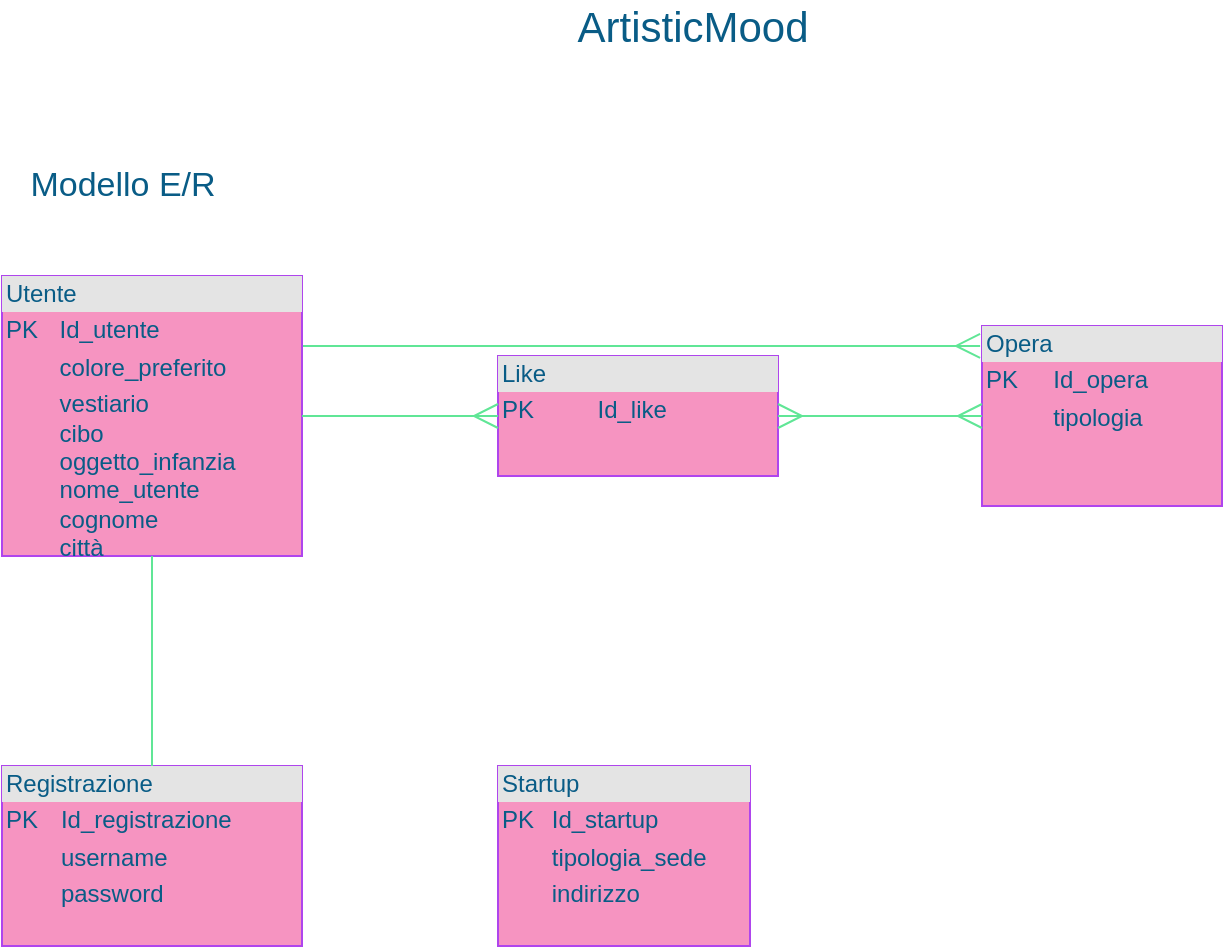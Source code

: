 <mxfile version="14.6.10" type="github">
  <diagram id="YEk6cOGVzoyI47wU4SEu" name="Page-1">
    <mxGraphModel dx="868" dy="1651" grid="1" gridSize="10" guides="1" tooltips="1" connect="1" arrows="1" fold="1" page="1" pageScale="1" pageWidth="827" pageHeight="1169" math="0" shadow="0">
      <root>
        <mxCell id="0" />
        <mxCell id="1" parent="0" />
        <mxCell id="8U3308qfGjmyrE-gQlcl-3" style="edgeStyle=orthogonalEdgeStyle;curved=0;rounded=1;sketch=0;orthogonalLoop=1;jettySize=auto;html=1;exitX=1;exitY=0.25;exitDx=0;exitDy=0;entryX=-0.008;entryY=0.111;entryDx=0;entryDy=0;entryPerimeter=0;fontColor=#095C86;strokeColor=#60E696;fillColor=#F694C1;endArrow=ERmany;endFill=0;endSize=10;" edge="1" parent="1" source="72-EGqW2jPlPPwS6QdKg-2" target="72-EGqW2jPlPPwS6QdKg-3">
          <mxGeometry relative="1" as="geometry" />
        </mxCell>
        <mxCell id="72-EGqW2jPlPPwS6QdKg-2" value="&lt;div style=&quot;box-sizing: border-box ; width: 100% ; background: #e4e4e4 ; padding: 2px&quot;&gt;Utente&lt;/div&gt;&lt;table style=&quot;width: 100% ; font-size: 1em&quot; cellpadding=&quot;2&quot; cellspacing=&quot;0&quot;&gt;&lt;tbody&gt;&lt;tr&gt;&lt;td&gt;PK&lt;/td&gt;&lt;td&gt;Id_utente&lt;/td&gt;&lt;/tr&gt;&lt;tr&gt;&lt;td&gt;&lt;br&gt;&lt;/td&gt;&lt;td&gt;colore_preferito&lt;/td&gt;&lt;/tr&gt;&lt;tr&gt;&lt;td&gt;&lt;/td&gt;&lt;td&gt;vestiario&lt;br&gt;cibo&lt;br&gt;oggetto_infanzia&lt;br&gt;nome_utente&lt;br&gt;cognome&lt;br&gt;città&lt;/td&gt;&lt;/tr&gt;&lt;/tbody&gt;&lt;/table&gt;" style="verticalAlign=top;align=left;overflow=fill;html=1;fillColor=#F694C1;strokeColor=#AF45ED;fontColor=#095C86;" parent="1" vertex="1">
          <mxGeometry x="40" y="35" width="150" height="140" as="geometry" />
        </mxCell>
        <mxCell id="72-EGqW2jPlPPwS6QdKg-3" value="&lt;div style=&quot;box-sizing: border-box ; width: 100% ; background: #e4e4e4 ; padding: 2px&quot;&gt;Opera&lt;/div&gt;&lt;table style=&quot;width: 100% ; font-size: 1em&quot; cellpadding=&quot;2&quot; cellspacing=&quot;0&quot;&gt;&lt;tbody&gt;&lt;tr&gt;&lt;td&gt;PK&lt;/td&gt;&lt;td&gt;Id_opera&lt;/td&gt;&lt;/tr&gt;&lt;tr&gt;&lt;td&gt;&lt;br&gt;&lt;/td&gt;&lt;td&gt;tipologia&lt;/td&gt;&lt;/tr&gt;&lt;tr&gt;&lt;td&gt;&lt;/td&gt;&lt;td&gt;&lt;br&gt;&lt;/td&gt;&lt;/tr&gt;&lt;/tbody&gt;&lt;/table&gt;" style="verticalAlign=top;align=left;overflow=fill;html=1;fillColor=#F694C1;strokeColor=#AF45ED;fontColor=#095C86;" parent="1" vertex="1">
          <mxGeometry x="530" y="60" width="120" height="90" as="geometry" />
        </mxCell>
        <mxCell id="72-EGqW2jPlPPwS6QdKg-4" value="&lt;div style=&quot;box-sizing: border-box ; width: 100% ; background: #e4e4e4 ; padding: 2px&quot;&gt;Registrazione&lt;/div&gt;&lt;table style=&quot;width: 100% ; font-size: 1em&quot; cellpadding=&quot;2&quot; cellspacing=&quot;0&quot;&gt;&lt;tbody&gt;&lt;tr&gt;&lt;td&gt;PK&lt;/td&gt;&lt;td&gt;Id_registrazione&lt;/td&gt;&lt;/tr&gt;&lt;tr&gt;&lt;td&gt;&lt;br&gt;&lt;/td&gt;&lt;td&gt;username&lt;/td&gt;&lt;/tr&gt;&lt;tr&gt;&lt;td&gt;&lt;/td&gt;&lt;td&gt;password&lt;/td&gt;&lt;/tr&gt;&lt;/tbody&gt;&lt;/table&gt;" style="verticalAlign=top;align=left;overflow=fill;html=1;fillColor=#F694C1;strokeColor=#AF45ED;fontColor=#095C86;" parent="1" vertex="1">
          <mxGeometry x="40" y="280" width="150" height="90" as="geometry" />
        </mxCell>
        <mxCell id="72-EGqW2jPlPPwS6QdKg-5" value="&lt;div style=&quot;box-sizing: border-box ; width: 100% ; background: #e4e4e4 ; padding: 2px&quot;&gt;Startup&lt;/div&gt;&lt;table style=&quot;width: 100% ; font-size: 1em&quot; cellpadding=&quot;2&quot; cellspacing=&quot;0&quot;&gt;&lt;tbody&gt;&lt;tr&gt;&lt;td&gt;PK&lt;/td&gt;&lt;td&gt;Id_startup&lt;/td&gt;&lt;/tr&gt;&lt;tr&gt;&lt;td&gt;&lt;br&gt;&lt;/td&gt;&lt;td&gt;tipologia_sede&lt;/td&gt;&lt;/tr&gt;&lt;tr&gt;&lt;td&gt;&lt;/td&gt;&lt;td&gt;indirizzo&lt;br&gt;&lt;br&gt;&lt;/td&gt;&lt;/tr&gt;&lt;/tbody&gt;&lt;/table&gt;" style="verticalAlign=top;align=left;overflow=fill;html=1;fillColor=#F694C1;strokeColor=#AF45ED;fontColor=#095C86;" parent="1" vertex="1">
          <mxGeometry x="288" y="280" width="126" height="90" as="geometry" />
        </mxCell>
        <mxCell id="72-EGqW2jPlPPwS6QdKg-6" value="&lt;div style=&quot;box-sizing: border-box ; width: 100% ; background: #e4e4e4 ; padding: 2px&quot;&gt;Like&lt;/div&gt;&lt;table style=&quot;width: 100% ; font-size: 1em&quot; cellpadding=&quot;2&quot; cellspacing=&quot;0&quot;&gt;&lt;tbody&gt;&lt;tr&gt;&lt;td&gt;PK&lt;/td&gt;&lt;td&gt;Id_like&lt;/td&gt;&lt;/tr&gt;&lt;tr&gt;&lt;td&gt;&lt;br&gt;&lt;/td&gt;&lt;td&gt;&lt;br&gt;&lt;/td&gt;&lt;/tr&gt;&lt;tr&gt;&lt;td&gt;&lt;/td&gt;&lt;td&gt;&lt;br&gt;&lt;/td&gt;&lt;/tr&gt;&lt;/tbody&gt;&lt;/table&gt;" style="verticalAlign=top;align=left;overflow=fill;html=1;fillColor=#F694C1;strokeColor=#AF45ED;fontColor=#095C86;" parent="1" vertex="1">
          <mxGeometry x="288" y="75" width="140" height="60" as="geometry" />
        </mxCell>
        <mxCell id="72-EGqW2jPlPPwS6QdKg-7" value="" style="endArrow=ERmany;endFill=0;endSize=10;html=1;startSize=10;exitX=1;exitY=0.5;exitDx=0;exitDy=0;entryX=0;entryY=0.5;entryDx=0;entryDy=0;strokeColor=#60E696;fontColor=#095C86;" parent="1" source="72-EGqW2jPlPPwS6QdKg-2" target="72-EGqW2jPlPPwS6QdKg-6" edge="1">
          <mxGeometry width="160" relative="1" as="geometry">
            <mxPoint x="250" y="210" as="sourcePoint" />
            <mxPoint x="260" y="105" as="targetPoint" />
          </mxGeometry>
        </mxCell>
        <mxCell id="72-EGqW2jPlPPwS6QdKg-8" value="" style="endArrow=ERmany;endFill=0;endSize=10;html=1;exitX=0;exitY=0.5;exitDx=0;exitDy=0;startArrow=ERmany;startFill=0;startSize=10;entryX=1;entryY=0.5;entryDx=0;entryDy=0;strokeColor=#60E696;fontColor=#095C86;" parent="1" source="72-EGqW2jPlPPwS6QdKg-3" target="72-EGqW2jPlPPwS6QdKg-6" edge="1">
          <mxGeometry width="160" relative="1" as="geometry">
            <mxPoint x="570" y="270" as="sourcePoint" />
            <mxPoint x="450" y="105" as="targetPoint" />
          </mxGeometry>
        </mxCell>
        <mxCell id="72-EGqW2jPlPPwS6QdKg-9" value="" style="endArrow=none;endFill=0;endSize=12;html=1;exitX=0.5;exitY=0;exitDx=0;exitDy=0;entryX=0.5;entryY=1;entryDx=0;entryDy=0;strokeColor=#60E696;fontColor=#095C86;" parent="1" source="72-EGqW2jPlPPwS6QdKg-4" target="72-EGqW2jPlPPwS6QdKg-2" edge="1">
          <mxGeometry width="160" relative="1" as="geometry">
            <mxPoint x="330" y="250" as="sourcePoint" />
            <mxPoint x="490" y="250" as="targetPoint" />
          </mxGeometry>
        </mxCell>
        <mxCell id="8U3308qfGjmyrE-gQlcl-1" value="&lt;font style=&quot;font-size: 17px&quot;&gt;Modello E/R&lt;/font&gt;" style="text;html=1;resizable=0;autosize=1;align=center;verticalAlign=middle;points=[];fillColor=none;strokeColor=none;rounded=0;sketch=0;fontColor=#095C86;" vertex="1" parent="1">
          <mxGeometry x="45" y="-20" width="110" height="20" as="geometry" />
        </mxCell>
        <mxCell id="8U3308qfGjmyrE-gQlcl-2" value="&lt;font style=&quot;font-size: 21px&quot;&gt;ArtisticMood&lt;/font&gt;" style="text;html=1;resizable=0;autosize=1;align=center;verticalAlign=middle;points=[];fillColor=none;strokeColor=none;rounded=0;sketch=0;fontColor=#095C86;" vertex="1" parent="1">
          <mxGeometry x="320" y="-100" width="130" height="20" as="geometry" />
        </mxCell>
      </root>
    </mxGraphModel>
  </diagram>
</mxfile>
